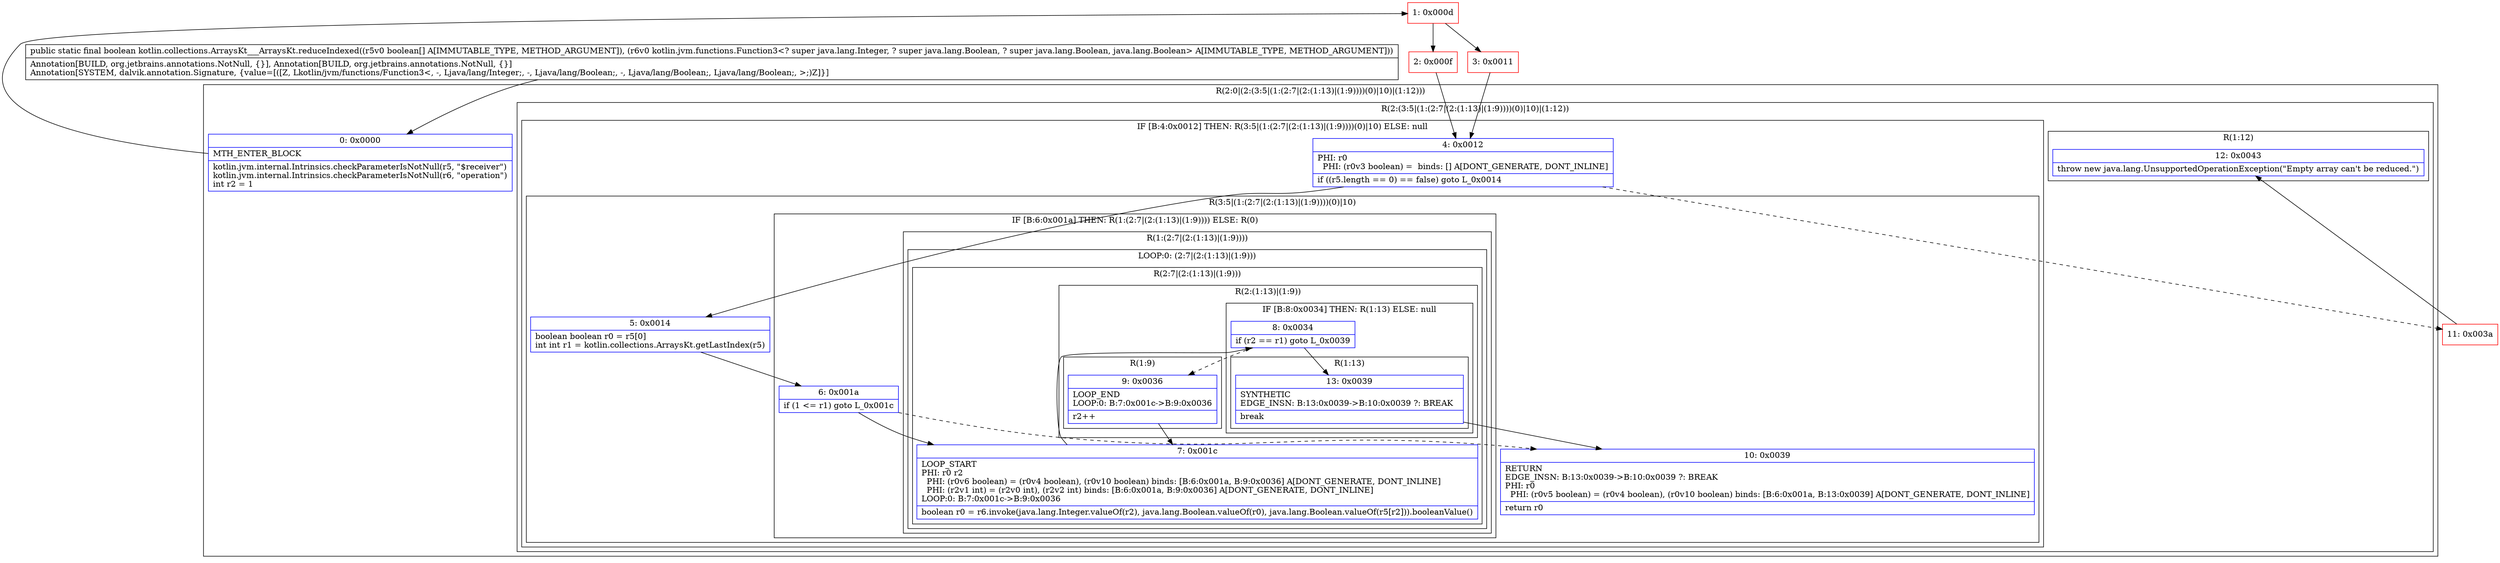 digraph "CFG forkotlin.collections.ArraysKt___ArraysKt.reduceIndexed([ZLkotlin\/jvm\/functions\/Function3;)Z" {
subgraph cluster_Region_2017569359 {
label = "R(2:0|(2:(3:5|(1:(2:7|(2:(1:13)|(1:9))))(0)|10)|(1:12)))";
node [shape=record,color=blue];
Node_0 [shape=record,label="{0\:\ 0x0000|MTH_ENTER_BLOCK\l|kotlin.jvm.internal.Intrinsics.checkParameterIsNotNull(r5, \"$receiver\")\lkotlin.jvm.internal.Intrinsics.checkParameterIsNotNull(r6, \"operation\")\lint r2 = 1\l}"];
subgraph cluster_Region_1900037789 {
label = "R(2:(3:5|(1:(2:7|(2:(1:13)|(1:9))))(0)|10)|(1:12))";
node [shape=record,color=blue];
subgraph cluster_IfRegion_1565227557 {
label = "IF [B:4:0x0012] THEN: R(3:5|(1:(2:7|(2:(1:13)|(1:9))))(0)|10) ELSE: null";
node [shape=record,color=blue];
Node_4 [shape=record,label="{4\:\ 0x0012|PHI: r0 \l  PHI: (r0v3 boolean) =  binds: [] A[DONT_GENERATE, DONT_INLINE]\l|if ((r5.length == 0) == false) goto L_0x0014\l}"];
subgraph cluster_Region_703753813 {
label = "R(3:5|(1:(2:7|(2:(1:13)|(1:9))))(0)|10)";
node [shape=record,color=blue];
Node_5 [shape=record,label="{5\:\ 0x0014|boolean boolean r0 = r5[0]\lint int r1 = kotlin.collections.ArraysKt.getLastIndex(r5)\l}"];
subgraph cluster_IfRegion_310961836 {
label = "IF [B:6:0x001a] THEN: R(1:(2:7|(2:(1:13)|(1:9)))) ELSE: R(0)";
node [shape=record,color=blue];
Node_6 [shape=record,label="{6\:\ 0x001a|if (1 \<= r1) goto L_0x001c\l}"];
subgraph cluster_Region_1560539239 {
label = "R(1:(2:7|(2:(1:13)|(1:9))))";
node [shape=record,color=blue];
subgraph cluster_LoopRegion_446904618 {
label = "LOOP:0: (2:7|(2:(1:13)|(1:9)))";
node [shape=record,color=blue];
subgraph cluster_Region_1820143355 {
label = "R(2:7|(2:(1:13)|(1:9)))";
node [shape=record,color=blue];
Node_7 [shape=record,label="{7\:\ 0x001c|LOOP_START\lPHI: r0 r2 \l  PHI: (r0v6 boolean) = (r0v4 boolean), (r0v10 boolean) binds: [B:6:0x001a, B:9:0x0036] A[DONT_GENERATE, DONT_INLINE]\l  PHI: (r2v1 int) = (r2v0 int), (r2v2 int) binds: [B:6:0x001a, B:9:0x0036] A[DONT_GENERATE, DONT_INLINE]\lLOOP:0: B:7:0x001c\-\>B:9:0x0036\l|boolean r0 = r6.invoke(java.lang.Integer.valueOf(r2), java.lang.Boolean.valueOf(r0), java.lang.Boolean.valueOf(r5[r2])).booleanValue()\l}"];
subgraph cluster_Region_1772413005 {
label = "R(2:(1:13)|(1:9))";
node [shape=record,color=blue];
subgraph cluster_IfRegion_1544860746 {
label = "IF [B:8:0x0034] THEN: R(1:13) ELSE: null";
node [shape=record,color=blue];
Node_8 [shape=record,label="{8\:\ 0x0034|if (r2 == r1) goto L_0x0039\l}"];
subgraph cluster_Region_1865950478 {
label = "R(1:13)";
node [shape=record,color=blue];
Node_13 [shape=record,label="{13\:\ 0x0039|SYNTHETIC\lEDGE_INSN: B:13:0x0039\-\>B:10:0x0039 ?: BREAK  \l|break\l}"];
}
}
subgraph cluster_Region_937530379 {
label = "R(1:9)";
node [shape=record,color=blue];
Node_9 [shape=record,label="{9\:\ 0x0036|LOOP_END\lLOOP:0: B:7:0x001c\-\>B:9:0x0036\l|r2++\l}"];
}
}
}
}
}
subgraph cluster_Region_771383366 {
label = "R(0)";
node [shape=record,color=blue];
}
}
Node_10 [shape=record,label="{10\:\ 0x0039|RETURN\lEDGE_INSN: B:13:0x0039\-\>B:10:0x0039 ?: BREAK  \lPHI: r0 \l  PHI: (r0v5 boolean) = (r0v4 boolean), (r0v10 boolean) binds: [B:6:0x001a, B:13:0x0039] A[DONT_GENERATE, DONT_INLINE]\l|return r0\l}"];
}
}
subgraph cluster_Region_781412026 {
label = "R(1:12)";
node [shape=record,color=blue];
Node_12 [shape=record,label="{12\:\ 0x0043|throw new java.lang.UnsupportedOperationException(\"Empty array can't be reduced.\")\l}"];
}
}
}
Node_1 [shape=record,color=red,label="{1\:\ 0x000d}"];
Node_2 [shape=record,color=red,label="{2\:\ 0x000f}"];
Node_3 [shape=record,color=red,label="{3\:\ 0x0011}"];
Node_11 [shape=record,color=red,label="{11\:\ 0x003a}"];
MethodNode[shape=record,label="{public static final boolean kotlin.collections.ArraysKt___ArraysKt.reduceIndexed((r5v0 boolean[] A[IMMUTABLE_TYPE, METHOD_ARGUMENT]), (r6v0 kotlin.jvm.functions.Function3\<? super java.lang.Integer, ? super java.lang.Boolean, ? super java.lang.Boolean, java.lang.Boolean\> A[IMMUTABLE_TYPE, METHOD_ARGUMENT]))  | Annotation[BUILD, org.jetbrains.annotations.NotNull, \{\}], Annotation[BUILD, org.jetbrains.annotations.NotNull, \{\}]\lAnnotation[SYSTEM, dalvik.annotation.Signature, \{value=[([Z, Lkotlin\/jvm\/functions\/Function3\<, \-, Ljava\/lang\/Integer;, \-, Ljava\/lang\/Boolean;, \-, Ljava\/lang\/Boolean;, Ljava\/lang\/Boolean;, \>;)Z]\}]\l}"];
MethodNode -> Node_0;
Node_0 -> Node_1;
Node_4 -> Node_5;
Node_4 -> Node_11[style=dashed];
Node_5 -> Node_6;
Node_6 -> Node_7;
Node_6 -> Node_10[style=dashed];
Node_7 -> Node_8;
Node_8 -> Node_9[style=dashed];
Node_8 -> Node_13;
Node_13 -> Node_10;
Node_9 -> Node_7;
Node_1 -> Node_2;
Node_1 -> Node_3;
Node_2 -> Node_4;
Node_3 -> Node_4;
Node_11 -> Node_12;
}

